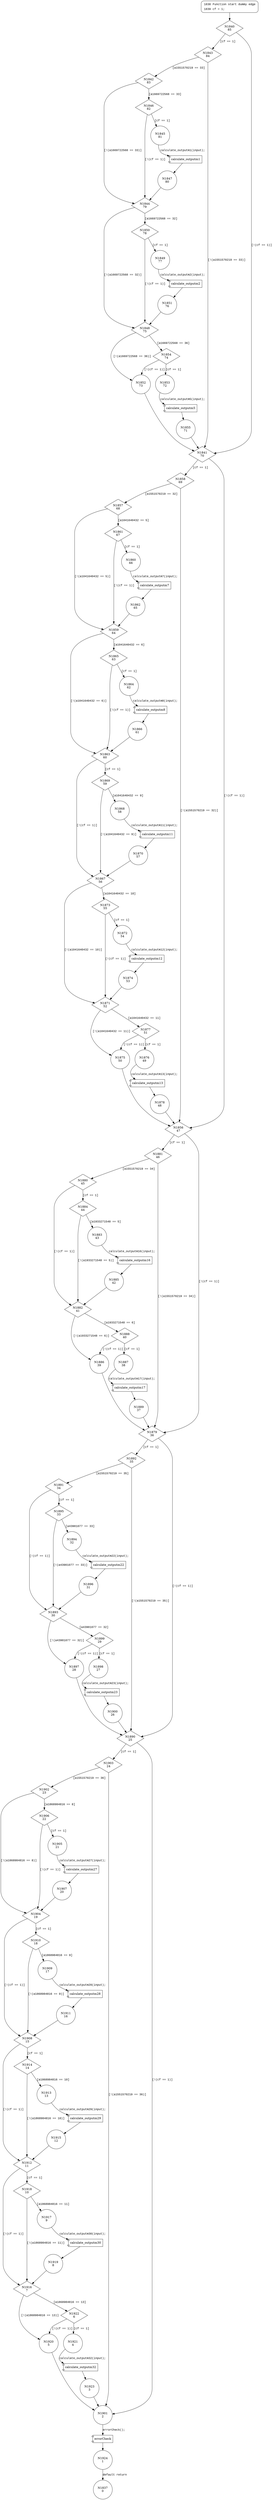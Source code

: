 digraph calculate_output {
1840 [shape="diamond" label="N1840\n85"]
1843 [shape="diamond" label="N1843\n84"]
1841 [shape="diamond" label="N1841\n70"]
1858 [shape="diamond" label="N1858\n69"]
1856 [shape="diamond" label="N1856\n47"]
1881 [shape="diamond" label="N1881\n46"]
1879 [shape="diamond" label="N1879\n36"]
1892 [shape="diamond" label="N1892\n35"]
1890 [shape="diamond" label="N1890\n25"]
1903 [shape="diamond" label="N1903\n24"]
1901 [shape="circle" label="N1901\n2"]
1924 [shape="circle" label="N1924\n1"]
1902 [shape="diamond" label="N1902\n23"]
1906 [shape="diamond" label="N1906\n22"]
1904 [shape="diamond" label="N1904\n19"]
1910 [shape="diamond" label="N1910\n18"]
1908 [shape="diamond" label="N1908\n15"]
1914 [shape="diamond" label="N1914\n14"]
1912 [shape="diamond" label="N1912\n11"]
1918 [shape="diamond" label="N1918\n10"]
1916 [shape="diamond" label="N1916\n7"]
1922 [shape="diamond" label="N1922\n6"]
1920 [shape="circle" label="N1920\n5"]
1921 [shape="circle" label="N1921\n4"]
1923 [shape="circle" label="N1923\n3"]
1917 [shape="circle" label="N1917\n9"]
1919 [shape="circle" label="N1919\n8"]
1913 [shape="circle" label="N1913\n13"]
1915 [shape="circle" label="N1915\n12"]
1909 [shape="circle" label="N1909\n17"]
1911 [shape="circle" label="N1911\n16"]
1905 [shape="circle" label="N1905\n21"]
1907 [shape="circle" label="N1907\n20"]
1891 [shape="diamond" label="N1891\n34"]
1895 [shape="diamond" label="N1895\n33"]
1893 [shape="diamond" label="N1893\n30"]
1899 [shape="diamond" label="N1899\n29"]
1897 [shape="circle" label="N1897\n28"]
1898 [shape="circle" label="N1898\n27"]
1900 [shape="circle" label="N1900\n26"]
1894 [shape="circle" label="N1894\n32"]
1896 [shape="circle" label="N1896\n31"]
1880 [shape="diamond" label="N1880\n45"]
1884 [shape="diamond" label="N1884\n44"]
1882 [shape="diamond" label="N1882\n41"]
1888 [shape="diamond" label="N1888\n40"]
1886 [shape="circle" label="N1886\n39"]
1887 [shape="circle" label="N1887\n38"]
1889 [shape="circle" label="N1889\n37"]
1883 [shape="circle" label="N1883\n43"]
1885 [shape="circle" label="N1885\n42"]
1857 [shape="diamond" label="N1857\n68"]
1861 [shape="diamond" label="N1861\n67"]
1859 [shape="diamond" label="N1859\n64"]
1865 [shape="diamond" label="N1865\n63"]
1863 [shape="diamond" label="N1863\n60"]
1869 [shape="diamond" label="N1869\n59"]
1867 [shape="diamond" label="N1867\n56"]
1873 [shape="diamond" label="N1873\n55"]
1871 [shape="diamond" label="N1871\n52"]
1877 [shape="diamond" label="N1877\n51"]
1875 [shape="circle" label="N1875\n50"]
1876 [shape="circle" label="N1876\n49"]
1878 [shape="circle" label="N1878\n48"]
1872 [shape="circle" label="N1872\n54"]
1874 [shape="circle" label="N1874\n53"]
1868 [shape="circle" label="N1868\n58"]
1870 [shape="circle" label="N1870\n57"]
1864 [shape="circle" label="N1864\n62"]
1866 [shape="circle" label="N1866\n61"]
1860 [shape="circle" label="N1860\n66"]
1862 [shape="circle" label="N1862\n65"]
1842 [shape="diamond" label="N1842\n83"]
1846 [shape="diamond" label="N1846\n82"]
1844 [shape="diamond" label="N1844\n79"]
1850 [shape="diamond" label="N1850\n78"]
1848 [shape="diamond" label="N1848\n75"]
1854 [shape="diamond" label="N1854\n74"]
1852 [shape="circle" label="N1852\n73"]
1853 [shape="circle" label="N1853\n72"]
1855 [shape="circle" label="N1855\n71"]
1849 [shape="circle" label="N1849\n77"]
1851 [shape="circle" label="N1851\n76"]
1845 [shape="circle" label="N1845\n81"]
1847 [shape="circle" label="N1847\n80"]
1837 [shape="circle" label="N1837\n0"]
1838 [style="filled,bold" penwidth="1" fillcolor="white" fontname="Courier New" shape="Mrecord" label=<<table border="0" cellborder="0" cellpadding="3" bgcolor="white"><tr><td align="right">1838</td><td align="left">Function start dummy edge</td></tr><tr><td align="right">1839</td><td align="left">cf = 1;</td></tr></table>>]
1838 -> 1840[label=""]
1840 -> 1843 [label="[cf == 1]" fontname="Courier New"]
1840 -> 1841 [label="[!(cf == 1)]" fontname="Courier New"]
1841 -> 1858 [label="[cf == 1]" fontname="Courier New"]
1841 -> 1856 [label="[!(cf == 1)]" fontname="Courier New"]
1856 -> 1881 [label="[cf == 1]" fontname="Courier New"]
1856 -> 1879 [label="[!(cf == 1)]" fontname="Courier New"]
1879 -> 1892 [label="[cf == 1]" fontname="Courier New"]
1879 -> 1890 [label="[!(cf == 1)]" fontname="Courier New"]
1890 -> 1903 [label="[cf == 1]" fontname="Courier New"]
1890 -> 1901 [label="[!(cf == 1)]" fontname="Courier New"]
100146 [shape="component" label="errorCheck"]
1901 -> 100146 [label="errorCheck();" fontname="Courier New"]
100146 -> 1924 [label="" fontname="Courier New"]
1903 -> 1902 [label="[a1551570219 == 36]" fontname="Courier New"]
1903 -> 1901 [label="[!(a1551570219 == 36)]" fontname="Courier New"]
1902 -> 1906 [label="[a1868984816 == 8]" fontname="Courier New"]
1902 -> 1904 [label="[!(a1868984816 == 8)]" fontname="Courier New"]
1904 -> 1910 [label="[cf == 1]" fontname="Courier New"]
1904 -> 1908 [label="[!(cf == 1)]" fontname="Courier New"]
1908 -> 1914 [label="[cf == 1]" fontname="Courier New"]
1908 -> 1912 [label="[!(cf == 1)]" fontname="Courier New"]
1912 -> 1918 [label="[cf == 1]" fontname="Courier New"]
1912 -> 1916 [label="[!(cf == 1)]" fontname="Courier New"]
1916 -> 1922 [label="[a1868984816 == 13]" fontname="Courier New"]
1916 -> 1920 [label="[!(a1868984816 == 13)]" fontname="Courier New"]
1920 -> 1901 [label="" fontname="Courier New"]
1922 -> 1921 [label="[cf == 1]" fontname="Courier New"]
1922 -> 1920 [label="[!(cf == 1)]" fontname="Courier New"]
100147 [shape="component" label="calculate_outputm32"]
1921 -> 100147 [label="calculate_outputm32(input);" fontname="Courier New"]
100147 -> 1923 [label="" fontname="Courier New"]
1918 -> 1917 [label="[a1868984816 == 11]" fontname="Courier New"]
1918 -> 1916 [label="[!(a1868984816 == 11)]" fontname="Courier New"]
100148 [shape="component" label="calculate_outputm30"]
1917 -> 100148 [label="calculate_outputm30(input);" fontname="Courier New"]
100148 -> 1919 [label="" fontname="Courier New"]
1914 -> 1913 [label="[a1868984816 == 10]" fontname="Courier New"]
1914 -> 1912 [label="[!(a1868984816 == 10)]" fontname="Courier New"]
100149 [shape="component" label="calculate_outputm29"]
1913 -> 100149 [label="calculate_outputm29(input);" fontname="Courier New"]
100149 -> 1915 [label="" fontname="Courier New"]
1910 -> 1909 [label="[a1868984816 == 9]" fontname="Courier New"]
1910 -> 1908 [label="[!(a1868984816 == 9)]" fontname="Courier New"]
100150 [shape="component" label="calculate_outputm28"]
1909 -> 100150 [label="calculate_outputm28(input);" fontname="Courier New"]
100150 -> 1911 [label="" fontname="Courier New"]
1906 -> 1905 [label="[cf == 1]" fontname="Courier New"]
1906 -> 1904 [label="[!(cf == 1)]" fontname="Courier New"]
100151 [shape="component" label="calculate_outputm27"]
1905 -> 100151 [label="calculate_outputm27(input);" fontname="Courier New"]
100151 -> 1907 [label="" fontname="Courier New"]
1892 -> 1891 [label="[a1551570219 == 35]" fontname="Courier New"]
1892 -> 1890 [label="[!(a1551570219 == 35)]" fontname="Courier New"]
1891 -> 1895 [label="[cf == 1]" fontname="Courier New"]
1891 -> 1893 [label="[!(cf == 1)]" fontname="Courier New"]
1893 -> 1899 [label="[a43901077 == 32]" fontname="Courier New"]
1893 -> 1897 [label="[!(a43901077 == 32)]" fontname="Courier New"]
1897 -> 1890 [label="" fontname="Courier New"]
1899 -> 1898 [label="[cf == 1]" fontname="Courier New"]
1899 -> 1897 [label="[!(cf == 1)]" fontname="Courier New"]
100152 [shape="component" label="calculate_outputm23"]
1898 -> 100152 [label="calculate_outputm23(input);" fontname="Courier New"]
100152 -> 1900 [label="" fontname="Courier New"]
1895 -> 1894 [label="[a43901077 == 33]" fontname="Courier New"]
1895 -> 1893 [label="[!(a43901077 == 33)]" fontname="Courier New"]
100153 [shape="component" label="calculate_outputm22"]
1894 -> 100153 [label="calculate_outputm22(input);" fontname="Courier New"]
100153 -> 1896 [label="" fontname="Courier New"]
1881 -> 1880 [label="[a1551570219 == 34]" fontname="Courier New"]
1881 -> 1879 [label="[!(a1551570219 == 34)]" fontname="Courier New"]
1880 -> 1884 [label="[cf == 1]" fontname="Courier New"]
1880 -> 1882 [label="[!(cf == 1)]" fontname="Courier New"]
1882 -> 1888 [label="[a1933271548 == 6]" fontname="Courier New"]
1882 -> 1886 [label="[!(a1933271548 == 6)]" fontname="Courier New"]
1886 -> 1879 [label="" fontname="Courier New"]
1888 -> 1887 [label="[cf == 1]" fontname="Courier New"]
1888 -> 1886 [label="[!(cf == 1)]" fontname="Courier New"]
100154 [shape="component" label="calculate_outputm17"]
1887 -> 100154 [label="calculate_outputm17(input);" fontname="Courier New"]
100154 -> 1889 [label="" fontname="Courier New"]
1884 -> 1883 [label="[a1933271548 == 5]" fontname="Courier New"]
1884 -> 1882 [label="[!(a1933271548 == 5)]" fontname="Courier New"]
100155 [shape="component" label="calculate_outputm16"]
1883 -> 100155 [label="calculate_outputm16(input);" fontname="Courier New"]
100155 -> 1885 [label="" fontname="Courier New"]
1858 -> 1857 [label="[a1551570219 == 32]" fontname="Courier New"]
1858 -> 1856 [label="[!(a1551570219 == 32)]" fontname="Courier New"]
1857 -> 1861 [label="[a1041640432 == 5]" fontname="Courier New"]
1857 -> 1859 [label="[!(a1041640432 == 5)]" fontname="Courier New"]
1859 -> 1865 [label="[a1041640432 == 6]" fontname="Courier New"]
1859 -> 1863 [label="[!(a1041640432 == 6)]" fontname="Courier New"]
1863 -> 1869 [label="[cf == 1]" fontname="Courier New"]
1863 -> 1867 [label="[!(cf == 1)]" fontname="Courier New"]
1867 -> 1873 [label="[a1041640432 == 10]" fontname="Courier New"]
1867 -> 1871 [label="[!(a1041640432 == 10)]" fontname="Courier New"]
1871 -> 1877 [label="[a1041640432 == 11]" fontname="Courier New"]
1871 -> 1875 [label="[!(a1041640432 == 11)]" fontname="Courier New"]
1875 -> 1856 [label="" fontname="Courier New"]
1877 -> 1876 [label="[cf == 1]" fontname="Courier New"]
1877 -> 1875 [label="[!(cf == 1)]" fontname="Courier New"]
100156 [shape="component" label="calculate_outputm13"]
1876 -> 100156 [label="calculate_outputm13(input);" fontname="Courier New"]
100156 -> 1878 [label="" fontname="Courier New"]
1873 -> 1872 [label="[cf == 1]" fontname="Courier New"]
1873 -> 1871 [label="[!(cf == 1)]" fontname="Courier New"]
100157 [shape="component" label="calculate_outputm12"]
1872 -> 100157 [label="calculate_outputm12(input);" fontname="Courier New"]
100157 -> 1874 [label="" fontname="Courier New"]
1869 -> 1868 [label="[a1041640432 == 9]" fontname="Courier New"]
1869 -> 1867 [label="[!(a1041640432 == 9)]" fontname="Courier New"]
100158 [shape="component" label="calculate_outputm11"]
1868 -> 100158 [label="calculate_outputm11(input);" fontname="Courier New"]
100158 -> 1870 [label="" fontname="Courier New"]
1865 -> 1864 [label="[cf == 1]" fontname="Courier New"]
1865 -> 1863 [label="[!(cf == 1)]" fontname="Courier New"]
100159 [shape="component" label="calculate_outputm8"]
1864 -> 100159 [label="calculate_outputm8(input);" fontname="Courier New"]
100159 -> 1866 [label="" fontname="Courier New"]
1861 -> 1860 [label="[cf == 1]" fontname="Courier New"]
1861 -> 1859 [label="[!(cf == 1)]" fontname="Courier New"]
100160 [shape="component" label="calculate_outputm7"]
1860 -> 100160 [label="calculate_outputm7(input);" fontname="Courier New"]
100160 -> 1862 [label="" fontname="Courier New"]
1843 -> 1842 [label="[a1551570219 == 33]" fontname="Courier New"]
1843 -> 1841 [label="[!(a1551570219 == 33)]" fontname="Courier New"]
1842 -> 1846 [label="[a1669722568 == 33]" fontname="Courier New"]
1842 -> 1844 [label="[!(a1669722568 == 33)]" fontname="Courier New"]
1844 -> 1850 [label="[a1669722568 == 32]" fontname="Courier New"]
1844 -> 1848 [label="[!(a1669722568 == 32)]" fontname="Courier New"]
1848 -> 1854 [label="[a1669722568 == 36]" fontname="Courier New"]
1848 -> 1852 [label="[!(a1669722568 == 36)]" fontname="Courier New"]
1852 -> 1841 [label="" fontname="Courier New"]
1854 -> 1853 [label="[cf == 1]" fontname="Courier New"]
1854 -> 1852 [label="[!(cf == 1)]" fontname="Courier New"]
100161 [shape="component" label="calculate_outputm5"]
1853 -> 100161 [label="calculate_outputm5(input);" fontname="Courier New"]
100161 -> 1855 [label="" fontname="Courier New"]
1850 -> 1849 [label="[cf == 1]" fontname="Courier New"]
1850 -> 1848 [label="[!(cf == 1)]" fontname="Courier New"]
100162 [shape="component" label="calculate_outputm2"]
1849 -> 100162 [label="calculate_outputm2(input);" fontname="Courier New"]
100162 -> 1851 [label="" fontname="Courier New"]
1846 -> 1845 [label="[cf == 1]" fontname="Courier New"]
1846 -> 1844 [label="[!(cf == 1)]" fontname="Courier New"]
100163 [shape="component" label="calculate_outputm1"]
1845 -> 100163 [label="calculate_outputm1(input);" fontname="Courier New"]
100163 -> 1847 [label="" fontname="Courier New"]
1924 -> 1837 [label="default return" fontname="Courier New"]
1923 -> 1901 [label="" fontname="Courier New"]
1919 -> 1916 [label="" fontname="Courier New"]
1915 -> 1912 [label="" fontname="Courier New"]
1911 -> 1908 [label="" fontname="Courier New"]
1907 -> 1904 [label="" fontname="Courier New"]
1900 -> 1890 [label="" fontname="Courier New"]
1896 -> 1893 [label="" fontname="Courier New"]
1889 -> 1879 [label="" fontname="Courier New"]
1885 -> 1882 [label="" fontname="Courier New"]
1878 -> 1856 [label="" fontname="Courier New"]
1874 -> 1871 [label="" fontname="Courier New"]
1870 -> 1867 [label="" fontname="Courier New"]
1866 -> 1863 [label="" fontname="Courier New"]
1862 -> 1859 [label="" fontname="Courier New"]
1855 -> 1841 [label="" fontname="Courier New"]
1851 -> 1848 [label="" fontname="Courier New"]
1847 -> 1844 [label="" fontname="Courier New"]
}